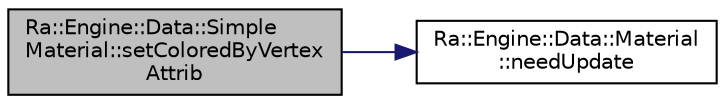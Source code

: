 digraph "Ra::Engine::Data::SimpleMaterial::setColoredByVertexAttrib"
{
 // INTERACTIVE_SVG=YES
 // LATEX_PDF_SIZE
  edge [fontname="Helvetica",fontsize="10",labelfontname="Helvetica",labelfontsize="10"];
  node [fontname="Helvetica",fontsize="10",shape=record];
  rankdir="LR";
  Node1 [label="Ra::Engine::Data::Simple\lMaterial::setColoredByVertex\lAttrib",height=0.2,width=0.4,color="black", fillcolor="grey75", style="filled", fontcolor="black",tooltip="Makes the Material take its base color from the VERTEX_COLOR attribute of the rendered geometry."];
  Node1 -> Node2 [color="midnightblue",fontsize="10",style="solid",fontname="Helvetica"];
  Node2 [label="Ra::Engine::Data::Material\l::needUpdate",height=0.2,width=0.4,color="black", fillcolor="white", style="filled",URL="$classRa_1_1Engine_1_1Data_1_1Material.html#ac6eabe9ce20163cab8bec7a51f6e75a5",tooltip=" "];
}
